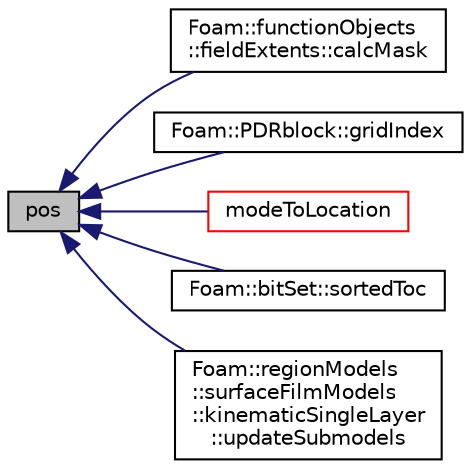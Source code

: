digraph "pos"
{
  bgcolor="transparent";
  edge [fontname="Helvetica",fontsize="10",labelfontname="Helvetica",labelfontsize="10"];
  node [fontname="Helvetica",fontsize="10",shape=record];
  rankdir="LR";
  Node1 [label="pos",height=0.2,width=0.4,color="black", fillcolor="grey75", style="filled" fontcolor="black"];
  Node1 -> Node2 [dir="back",color="midnightblue",fontsize="10",style="solid",fontname="Helvetica"];
  Node2 [label="Foam::functionObjects\l::fieldExtents::calcMask",height=0.2,width=0.4,color="black",URL="$classFoam_1_1functionObjects_1_1fieldExtents.html#aa763e271a4f1992cc80526da3cf5bd76"];
  Node1 -> Node3 [dir="back",color="midnightblue",fontsize="10",style="solid",fontname="Helvetica"];
  Node3 [label="Foam::PDRblock::gridIndex",height=0.2,width=0.4,color="black",URL="$classFoam_1_1PDRblock.html#a8a483d3f83bd1211fa0e8bf919a86f08",tooltip="Obtain i,j,k grid index for point location within specified. "];
  Node1 -> Node4 [dir="back",color="midnightblue",fontsize="10",style="solid",fontname="Helvetica"];
  Node4 [label="modeToLocation",height=0.2,width=0.4,color="red",URL="$namespaceFoam.html#a1722b92890958dff61c3a500043596d8"];
  Node1 -> Node5 [dir="back",color="midnightblue",fontsize="10",style="solid",fontname="Helvetica"];
  Node5 [label="Foam::bitSet::sortedToc",height=0.2,width=0.4,color="black",URL="$classFoam_1_1bitSet.html#a336fa2230b5bc7721883404187eec371",tooltip="The indices of the on bits as a sorted labelList. "];
  Node1 -> Node6 [dir="back",color="midnightblue",fontsize="10",style="solid",fontname="Helvetica"];
  Node6 [label="Foam::regionModels\l::surfaceFilmModels\l::kinematicSingleLayer\l::updateSubmodels",height=0.2,width=0.4,color="black",URL="$classFoam_1_1regionModels_1_1surfaceFilmModels_1_1kinematicSingleLayer.html#ac501f71648abc1a44b77ea4fcb9b2732",tooltip="Update the film sub-models. "];
}
